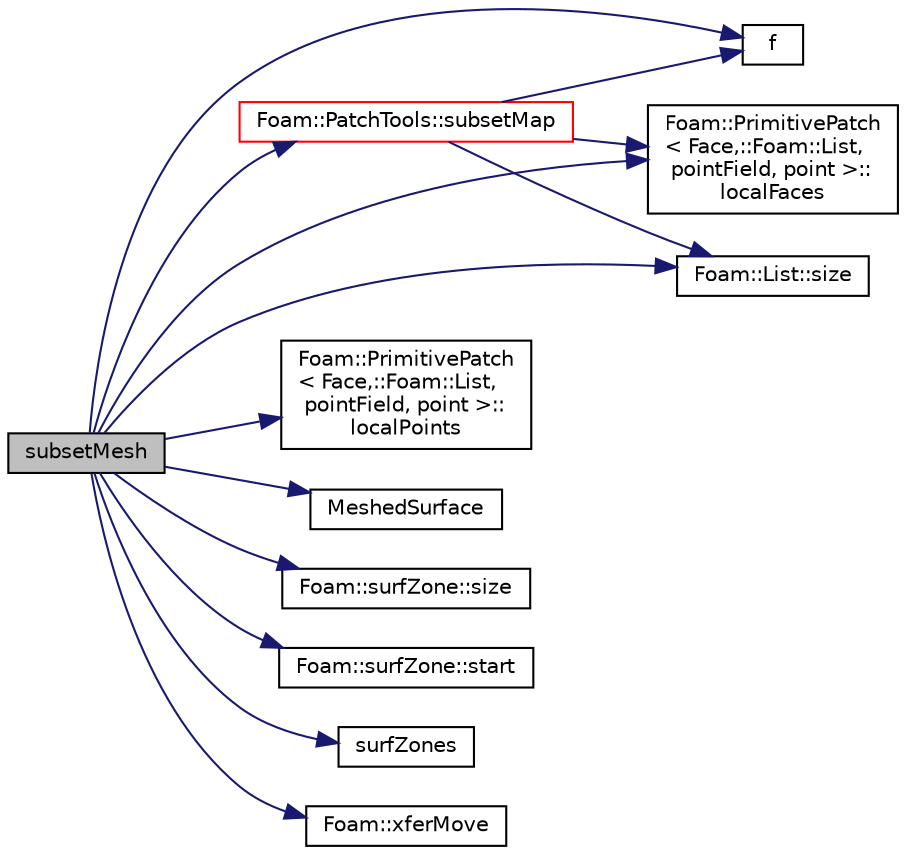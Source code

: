 digraph "subsetMesh"
{
  bgcolor="transparent";
  edge [fontname="Helvetica",fontsize="10",labelfontname="Helvetica",labelfontsize="10"];
  node [fontname="Helvetica",fontsize="10",shape=record];
  rankdir="LR";
  Node1 [label="subsetMesh",height=0.2,width=0.4,color="black", fillcolor="grey75", style="filled", fontcolor="black"];
  Node1 -> Node2 [color="midnightblue",fontsize="10",style="solid",fontname="Helvetica"];
  Node2 [label="f",height=0.2,width=0.4,color="black",URL="$a04068.html#a888be93833ac7a23170555c69c690288"];
  Node1 -> Node3 [color="midnightblue",fontsize="10",style="solid",fontname="Helvetica"];
  Node3 [label="Foam::PrimitivePatch\l\< Face,::Foam::List,\l pointField, point \>::\llocalFaces",height=0.2,width=0.4,color="black",URL="$a02021.html#af5aca3ce69275c80366bc8d5c0584da2",tooltip="Return patch faces addressing into local point list. "];
  Node1 -> Node4 [color="midnightblue",fontsize="10",style="solid",fontname="Helvetica"];
  Node4 [label="Foam::PrimitivePatch\l\< Face,::Foam::List,\l pointField, point \>::\llocalPoints",height=0.2,width=0.4,color="black",URL="$a02021.html#a180aa335ba66b3224df33de8eb29b3bf",tooltip="Return pointField of points in patch. "];
  Node1 -> Node5 [color="midnightblue",fontsize="10",style="solid",fontname="Helvetica"];
  Node5 [label="MeshedSurface",height=0.2,width=0.4,color="black",URL="$a01503.html#a37262d2774b13ed52befff60995513b7",tooltip="Construct null. "];
  Node1 -> Node6 [color="midnightblue",fontsize="10",style="solid",fontname="Helvetica"];
  Node6 [label="Foam::List::size",height=0.2,width=0.4,color="black",URL="$a01397.html#a8a5f6fa29bd4b500caf186f60245b384",tooltip="Override size to be inconsistent with allocated storage. "];
  Node1 -> Node7 [color="midnightblue",fontsize="10",style="solid",fontname="Helvetica"];
  Node7 [label="Foam::surfZone::size",height=0.2,width=0.4,color="black",URL="$a02597.html#a65cea301e2d6033c43932d12d91c792f",tooltip="Return size of this zone in the face list. "];
  Node1 -> Node8 [color="midnightblue",fontsize="10",style="solid",fontname="Helvetica"];
  Node8 [label="Foam::surfZone::start",height=0.2,width=0.4,color="black",URL="$a02597.html#a861f370e41af7d54d7ff91da65de6e6a",tooltip="Return start label of this zone in the face list. "];
  Node1 -> Node9 [color="midnightblue",fontsize="10",style="solid",fontname="Helvetica"];
  Node9 [label="Foam::PatchTools::subsetMap",height=0.2,width=0.4,color="red",URL="$a01856.html#a16c50fe6cdf5ee608284ba9c1a6866b4",tooltip="Determine the mapping for a sub-patch. "];
  Node9 -> Node3 [color="midnightblue",fontsize="10",style="solid",fontname="Helvetica"];
  Node9 -> Node6 [color="midnightblue",fontsize="10",style="solid",fontname="Helvetica"];
  Node9 -> Node2 [color="midnightblue",fontsize="10",style="solid",fontname="Helvetica"];
  Node1 -> Node10 [color="midnightblue",fontsize="10",style="solid",fontname="Helvetica"];
  Node10 [label="surfZones",height=0.2,width=0.4,color="black",URL="$a01503.html#a44f86be906099f268cfff4afa79e085b",tooltip="Const access to the surface zones. "];
  Node1 -> Node11 [color="midnightblue",fontsize="10",style="solid",fontname="Helvetica"];
  Node11 [label="Foam::xferMove",height=0.2,width=0.4,color="black",URL="$a10909.html#ae3ad39ee5ad896e6d3c0f137ecd12abb",tooltip="Construct by transferring the contents of the arg. "];
}
